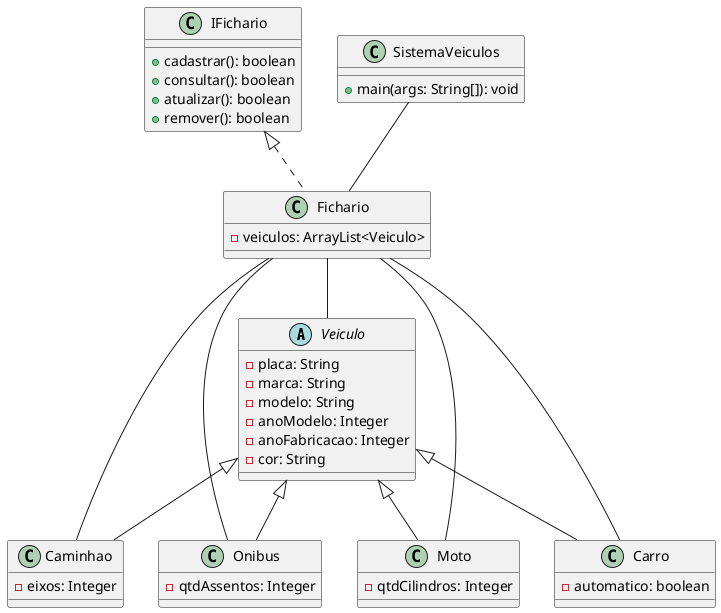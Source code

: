 /'Construa um diagrama de classes para um software de controle de Veículos. Este
software deverá ser capaz de armazenar, em memória principal, os seguintes tipos
de veículos: moto, carro, caminhão e ônibus. Faça uso do conceito de herança
utilizando o conceito de classe abstrata. Crie um CRUD1
, também conhecido como
classe “gerencia” ou “fichário” para o software em questão. Utilize interface para
padronizar os principais métodos do CRUD. Seu diagrama deverá conter todas as
classes do sistema, inclusive a classe Principal.'/

@startuml Q01

abstract class Veiculo{
    -placa: String
    -marca: String
    -modelo: String
    -anoModelo: Integer
    -anoFabricacao: Integer
    -cor: String
}

class IFichario{
    +cadastrar(): boolean
    +consultar(): boolean
    +atualizar(): boolean
    +remover(): boolean
}

class Fichario{
    -veiculos: ArrayList<Veiculo>
}

class Caminhao{
    -eixos: Integer
}

class Onibus{
    -qtdAssentos: Integer
}

class Moto{
    -qtdCilindros: Integer
}

class Carro{
    -automatico: boolean
}

class SistemaVeiculos{
    +main(args: String[]): void
}

Veiculo <|-- Carro
Veiculo <|--Moto
Veiculo <|-- Caminhao
Veiculo <|-- Onibus
IFichario <|.. Fichario
Fichario -- Veiculo
Fichario -- Caminhao
Fichario -- Carro
Fichario -- Moto
Fichario -- Onibus
SistemaVeiculos -- Fichario
@enduml